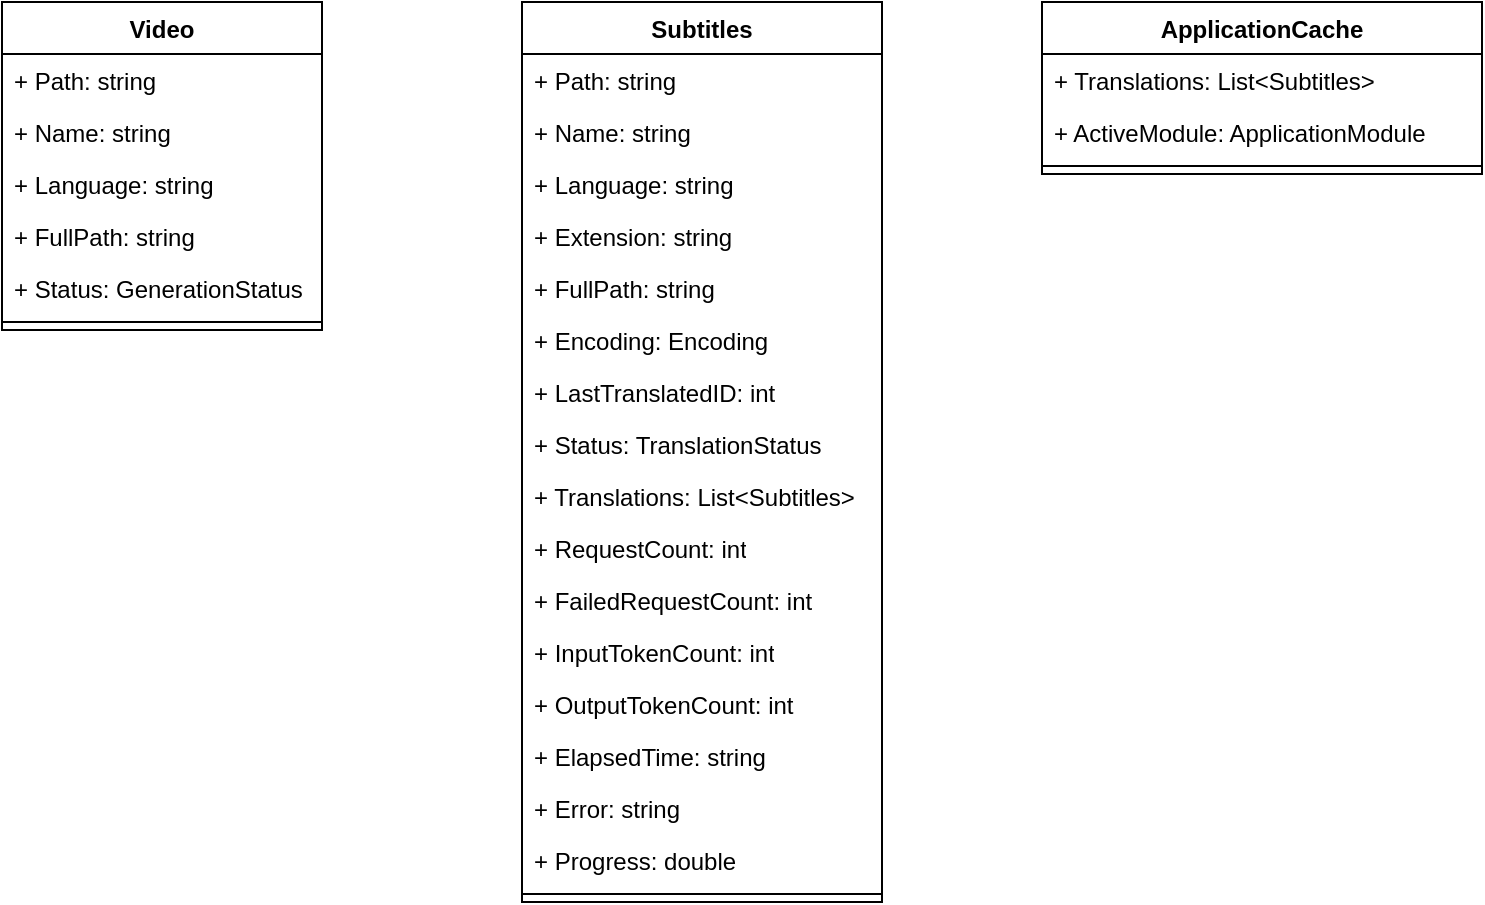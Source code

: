 <mxfile version="24.6.4" type="device">
  <diagram name="Strona-1" id="Yvw1sPrhPXJ7jcnUBJSy">
    <mxGraphModel dx="3781" dy="1196" grid="1" gridSize="10" guides="1" tooltips="1" connect="1" arrows="1" fold="1" page="1" pageScale="1" pageWidth="827" pageHeight="1169" math="0" shadow="0">
      <root>
        <mxCell id="0" />
        <mxCell id="1" parent="0" />
        <mxCell id="HTT3dpAP0zP7XEO8i7wy-1" value="Video" style="swimlane;fontStyle=1;align=center;verticalAlign=top;childLayout=stackLayout;horizontal=1;startSize=26;horizontalStack=0;resizeParent=1;resizeParentMax=0;resizeLast=0;collapsible=1;marginBottom=0;whiteSpace=wrap;html=1;" vertex="1" parent="1">
          <mxGeometry x="-700" y="110" width="160" height="164" as="geometry" />
        </mxCell>
        <mxCell id="HTT3dpAP0zP7XEO8i7wy-2" value="+ Path: string" style="text;strokeColor=none;fillColor=none;align=left;verticalAlign=top;spacingLeft=4;spacingRight=4;overflow=hidden;rotatable=0;points=[[0,0.5],[1,0.5]];portConstraint=eastwest;whiteSpace=wrap;html=1;" vertex="1" parent="HTT3dpAP0zP7XEO8i7wy-1">
          <mxGeometry y="26" width="160" height="26" as="geometry" />
        </mxCell>
        <mxCell id="HTT3dpAP0zP7XEO8i7wy-6" value="+ Name: string" style="text;strokeColor=none;fillColor=none;align=left;verticalAlign=top;spacingLeft=4;spacingRight=4;overflow=hidden;rotatable=0;points=[[0,0.5],[1,0.5]];portConstraint=eastwest;whiteSpace=wrap;html=1;" vertex="1" parent="HTT3dpAP0zP7XEO8i7wy-1">
          <mxGeometry y="52" width="160" height="26" as="geometry" />
        </mxCell>
        <mxCell id="HTT3dpAP0zP7XEO8i7wy-5" value="+ Language: string" style="text;strokeColor=none;fillColor=none;align=left;verticalAlign=top;spacingLeft=4;spacingRight=4;overflow=hidden;rotatable=0;points=[[0,0.5],[1,0.5]];portConstraint=eastwest;whiteSpace=wrap;html=1;" vertex="1" parent="HTT3dpAP0zP7XEO8i7wy-1">
          <mxGeometry y="78" width="160" height="26" as="geometry" />
        </mxCell>
        <mxCell id="HTT3dpAP0zP7XEO8i7wy-10" value="+ FullPath: string" style="text;strokeColor=none;fillColor=none;align=left;verticalAlign=top;spacingLeft=4;spacingRight=4;overflow=hidden;rotatable=0;points=[[0,0.5],[1,0.5]];portConstraint=eastwest;whiteSpace=wrap;html=1;" vertex="1" parent="HTT3dpAP0zP7XEO8i7wy-1">
          <mxGeometry y="104" width="160" height="26" as="geometry" />
        </mxCell>
        <mxCell id="HTT3dpAP0zP7XEO8i7wy-12" value="+ Status: GenerationStatus" style="text;strokeColor=none;fillColor=none;align=left;verticalAlign=top;spacingLeft=4;spacingRight=4;overflow=hidden;rotatable=0;points=[[0,0.5],[1,0.5]];portConstraint=eastwest;whiteSpace=wrap;html=1;" vertex="1" parent="HTT3dpAP0zP7XEO8i7wy-1">
          <mxGeometry y="130" width="160" height="26" as="geometry" />
        </mxCell>
        <mxCell id="HTT3dpAP0zP7XEO8i7wy-3" value="" style="line;strokeWidth=1;fillColor=none;align=left;verticalAlign=middle;spacingTop=-1;spacingLeft=3;spacingRight=3;rotatable=0;labelPosition=right;points=[];portConstraint=eastwest;strokeColor=inherit;" vertex="1" parent="HTT3dpAP0zP7XEO8i7wy-1">
          <mxGeometry y="156" width="160" height="8" as="geometry" />
        </mxCell>
        <mxCell id="HTT3dpAP0zP7XEO8i7wy-14" value="Subtitles" style="swimlane;fontStyle=1;align=center;verticalAlign=top;childLayout=stackLayout;horizontal=1;startSize=26;horizontalStack=0;resizeParent=1;resizeParentMax=0;resizeLast=0;collapsible=1;marginBottom=0;whiteSpace=wrap;html=1;" vertex="1" parent="1">
          <mxGeometry x="-440" y="110" width="180" height="450" as="geometry" />
        </mxCell>
        <mxCell id="HTT3dpAP0zP7XEO8i7wy-15" value="+ Path: string" style="text;strokeColor=none;fillColor=none;align=left;verticalAlign=top;spacingLeft=4;spacingRight=4;overflow=hidden;rotatable=0;points=[[0,0.5],[1,0.5]];portConstraint=eastwest;whiteSpace=wrap;html=1;" vertex="1" parent="HTT3dpAP0zP7XEO8i7wy-14">
          <mxGeometry y="26" width="180" height="26" as="geometry" />
        </mxCell>
        <mxCell id="HTT3dpAP0zP7XEO8i7wy-16" value="+ Name: string" style="text;strokeColor=none;fillColor=none;align=left;verticalAlign=top;spacingLeft=4;spacingRight=4;overflow=hidden;rotatable=0;points=[[0,0.5],[1,0.5]];portConstraint=eastwest;whiteSpace=wrap;html=1;" vertex="1" parent="HTT3dpAP0zP7XEO8i7wy-14">
          <mxGeometry y="52" width="180" height="26" as="geometry" />
        </mxCell>
        <mxCell id="HTT3dpAP0zP7XEO8i7wy-17" value="+ Language: string" style="text;strokeColor=none;fillColor=none;align=left;verticalAlign=top;spacingLeft=4;spacingRight=4;overflow=hidden;rotatable=0;points=[[0,0.5],[1,0.5]];portConstraint=eastwest;whiteSpace=wrap;html=1;" vertex="1" parent="HTT3dpAP0zP7XEO8i7wy-14">
          <mxGeometry y="78" width="180" height="26" as="geometry" />
        </mxCell>
        <mxCell id="HTT3dpAP0zP7XEO8i7wy-45" value="+ Extension: string" style="text;strokeColor=none;fillColor=none;align=left;verticalAlign=top;spacingLeft=4;spacingRight=4;overflow=hidden;rotatable=0;points=[[0,0.5],[1,0.5]];portConstraint=eastwest;whiteSpace=wrap;html=1;" vertex="1" parent="HTT3dpAP0zP7XEO8i7wy-14">
          <mxGeometry y="104" width="180" height="26" as="geometry" />
        </mxCell>
        <mxCell id="HTT3dpAP0zP7XEO8i7wy-18" value="+ FullPath: string" style="text;strokeColor=none;fillColor=none;align=left;verticalAlign=top;spacingLeft=4;spacingRight=4;overflow=hidden;rotatable=0;points=[[0,0.5],[1,0.5]];portConstraint=eastwest;whiteSpace=wrap;html=1;" vertex="1" parent="HTT3dpAP0zP7XEO8i7wy-14">
          <mxGeometry y="130" width="180" height="26" as="geometry" />
        </mxCell>
        <mxCell id="HTT3dpAP0zP7XEO8i7wy-46" value="+ Encoding: Encoding" style="text;strokeColor=none;fillColor=none;align=left;verticalAlign=top;spacingLeft=4;spacingRight=4;overflow=hidden;rotatable=0;points=[[0,0.5],[1,0.5]];portConstraint=eastwest;whiteSpace=wrap;html=1;" vertex="1" parent="HTT3dpAP0zP7XEO8i7wy-14">
          <mxGeometry y="156" width="180" height="26" as="geometry" />
        </mxCell>
        <mxCell id="HTT3dpAP0zP7XEO8i7wy-20" value="+ LastTranslatedID: int" style="text;strokeColor=none;fillColor=none;align=left;verticalAlign=top;spacingLeft=4;spacingRight=4;overflow=hidden;rotatable=0;points=[[0,0.5],[1,0.5]];portConstraint=eastwest;whiteSpace=wrap;html=1;" vertex="1" parent="HTT3dpAP0zP7XEO8i7wy-14">
          <mxGeometry y="182" width="180" height="26" as="geometry" />
        </mxCell>
        <mxCell id="HTT3dpAP0zP7XEO8i7wy-22" value="+ Status: TranslationStatus" style="text;strokeColor=none;fillColor=none;align=left;verticalAlign=top;spacingLeft=4;spacingRight=4;overflow=hidden;rotatable=0;points=[[0,0.5],[1,0.5]];portConstraint=eastwest;whiteSpace=wrap;html=1;" vertex="1" parent="HTT3dpAP0zP7XEO8i7wy-14">
          <mxGeometry y="208" width="180" height="26" as="geometry" />
        </mxCell>
        <mxCell id="HTT3dpAP0zP7XEO8i7wy-23" value="+ Translations: List&amp;lt;Subtitles&amp;gt;" style="text;strokeColor=none;fillColor=none;align=left;verticalAlign=top;spacingLeft=4;spacingRight=4;overflow=hidden;rotatable=0;points=[[0,0.5],[1,0.5]];portConstraint=eastwest;whiteSpace=wrap;html=1;" vertex="1" parent="HTT3dpAP0zP7XEO8i7wy-14">
          <mxGeometry y="234" width="180" height="26" as="geometry" />
        </mxCell>
        <mxCell id="HTT3dpAP0zP7XEO8i7wy-26" value="+ RequestCount: int" style="text;strokeColor=none;fillColor=none;align=left;verticalAlign=top;spacingLeft=4;spacingRight=4;overflow=hidden;rotatable=0;points=[[0,0.5],[1,0.5]];portConstraint=eastwest;whiteSpace=wrap;html=1;" vertex="1" parent="HTT3dpAP0zP7XEO8i7wy-14">
          <mxGeometry y="260" width="180" height="26" as="geometry" />
        </mxCell>
        <mxCell id="HTT3dpAP0zP7XEO8i7wy-24" value="+ FailedRequestCount: int" style="text;strokeColor=none;fillColor=none;align=left;verticalAlign=top;spacingLeft=4;spacingRight=4;overflow=hidden;rotatable=0;points=[[0,0.5],[1,0.5]];portConstraint=eastwest;whiteSpace=wrap;html=1;" vertex="1" parent="HTT3dpAP0zP7XEO8i7wy-14">
          <mxGeometry y="286" width="180" height="26" as="geometry" />
        </mxCell>
        <mxCell id="HTT3dpAP0zP7XEO8i7wy-29" value="+ InputTokenCount: int" style="text;strokeColor=none;fillColor=none;align=left;verticalAlign=top;spacingLeft=4;spacingRight=4;overflow=hidden;rotatable=0;points=[[0,0.5],[1,0.5]];portConstraint=eastwest;whiteSpace=wrap;html=1;" vertex="1" parent="HTT3dpAP0zP7XEO8i7wy-14">
          <mxGeometry y="312" width="180" height="26" as="geometry" />
        </mxCell>
        <mxCell id="HTT3dpAP0zP7XEO8i7wy-28" value="+ OutputTokenCount: int" style="text;strokeColor=none;fillColor=none;align=left;verticalAlign=top;spacingLeft=4;spacingRight=4;overflow=hidden;rotatable=0;points=[[0,0.5],[1,0.5]];portConstraint=eastwest;whiteSpace=wrap;html=1;" vertex="1" parent="HTT3dpAP0zP7XEO8i7wy-14">
          <mxGeometry y="338" width="180" height="26" as="geometry" />
        </mxCell>
        <mxCell id="HTT3dpAP0zP7XEO8i7wy-47" value="+ ElapsedTime: string" style="text;strokeColor=none;fillColor=none;align=left;verticalAlign=top;spacingLeft=4;spacingRight=4;overflow=hidden;rotatable=0;points=[[0,0.5],[1,0.5]];portConstraint=eastwest;whiteSpace=wrap;html=1;" vertex="1" parent="HTT3dpAP0zP7XEO8i7wy-14">
          <mxGeometry y="364" width="180" height="26" as="geometry" />
        </mxCell>
        <mxCell id="HTT3dpAP0zP7XEO8i7wy-48" value="+ Error: string" style="text;strokeColor=none;fillColor=none;align=left;verticalAlign=top;spacingLeft=4;spacingRight=4;overflow=hidden;rotatable=0;points=[[0,0.5],[1,0.5]];portConstraint=eastwest;whiteSpace=wrap;html=1;" vertex="1" parent="HTT3dpAP0zP7XEO8i7wy-14">
          <mxGeometry y="390" width="180" height="26" as="geometry" />
        </mxCell>
        <mxCell id="HTT3dpAP0zP7XEO8i7wy-49" value="+ Progress: double" style="text;strokeColor=none;fillColor=none;align=left;verticalAlign=top;spacingLeft=4;spacingRight=4;overflow=hidden;rotatable=0;points=[[0,0.5],[1,0.5]];portConstraint=eastwest;whiteSpace=wrap;html=1;" vertex="1" parent="HTT3dpAP0zP7XEO8i7wy-14">
          <mxGeometry y="416" width="180" height="26" as="geometry" />
        </mxCell>
        <mxCell id="HTT3dpAP0zP7XEO8i7wy-25" value="" style="line;strokeWidth=1;fillColor=none;align=left;verticalAlign=middle;spacingTop=-1;spacingLeft=3;spacingRight=3;rotatable=0;labelPosition=right;points=[];portConstraint=eastwest;strokeColor=inherit;" vertex="1" parent="HTT3dpAP0zP7XEO8i7wy-14">
          <mxGeometry y="442" width="180" height="8" as="geometry" />
        </mxCell>
        <mxCell id="HTT3dpAP0zP7XEO8i7wy-30" value="ApplicationCache" style="swimlane;fontStyle=1;align=center;verticalAlign=top;childLayout=stackLayout;horizontal=1;startSize=26;horizontalStack=0;resizeParent=1;resizeParentMax=0;resizeLast=0;collapsible=1;marginBottom=0;whiteSpace=wrap;html=1;" vertex="1" parent="1">
          <mxGeometry x="-180" y="110" width="220" height="86" as="geometry" />
        </mxCell>
        <mxCell id="HTT3dpAP0zP7XEO8i7wy-44" value="+ Translations: List&amp;lt;Subtitles&amp;gt;" style="text;strokeColor=none;fillColor=none;align=left;verticalAlign=top;spacingLeft=4;spacingRight=4;overflow=hidden;rotatable=0;points=[[0,0.5],[1,0.5]];portConstraint=eastwest;whiteSpace=wrap;html=1;" vertex="1" parent="HTT3dpAP0zP7XEO8i7wy-30">
          <mxGeometry y="26" width="220" height="26" as="geometry" />
        </mxCell>
        <mxCell id="HTT3dpAP0zP7XEO8i7wy-42" value="+ ActiveModule: ApplicationModule" style="text;strokeColor=none;fillColor=none;align=left;verticalAlign=top;spacingLeft=4;spacingRight=4;overflow=hidden;rotatable=0;points=[[0,0.5],[1,0.5]];portConstraint=eastwest;whiteSpace=wrap;html=1;" vertex="1" parent="HTT3dpAP0zP7XEO8i7wy-30">
          <mxGeometry y="52" width="220" height="26" as="geometry" />
        </mxCell>
        <mxCell id="HTT3dpAP0zP7XEO8i7wy-43" value="" style="line;strokeWidth=1;fillColor=none;align=left;verticalAlign=middle;spacingTop=-1;spacingLeft=3;spacingRight=3;rotatable=0;labelPosition=right;points=[];portConstraint=eastwest;strokeColor=inherit;" vertex="1" parent="HTT3dpAP0zP7XEO8i7wy-30">
          <mxGeometry y="78" width="220" height="8" as="geometry" />
        </mxCell>
      </root>
    </mxGraphModel>
  </diagram>
</mxfile>
